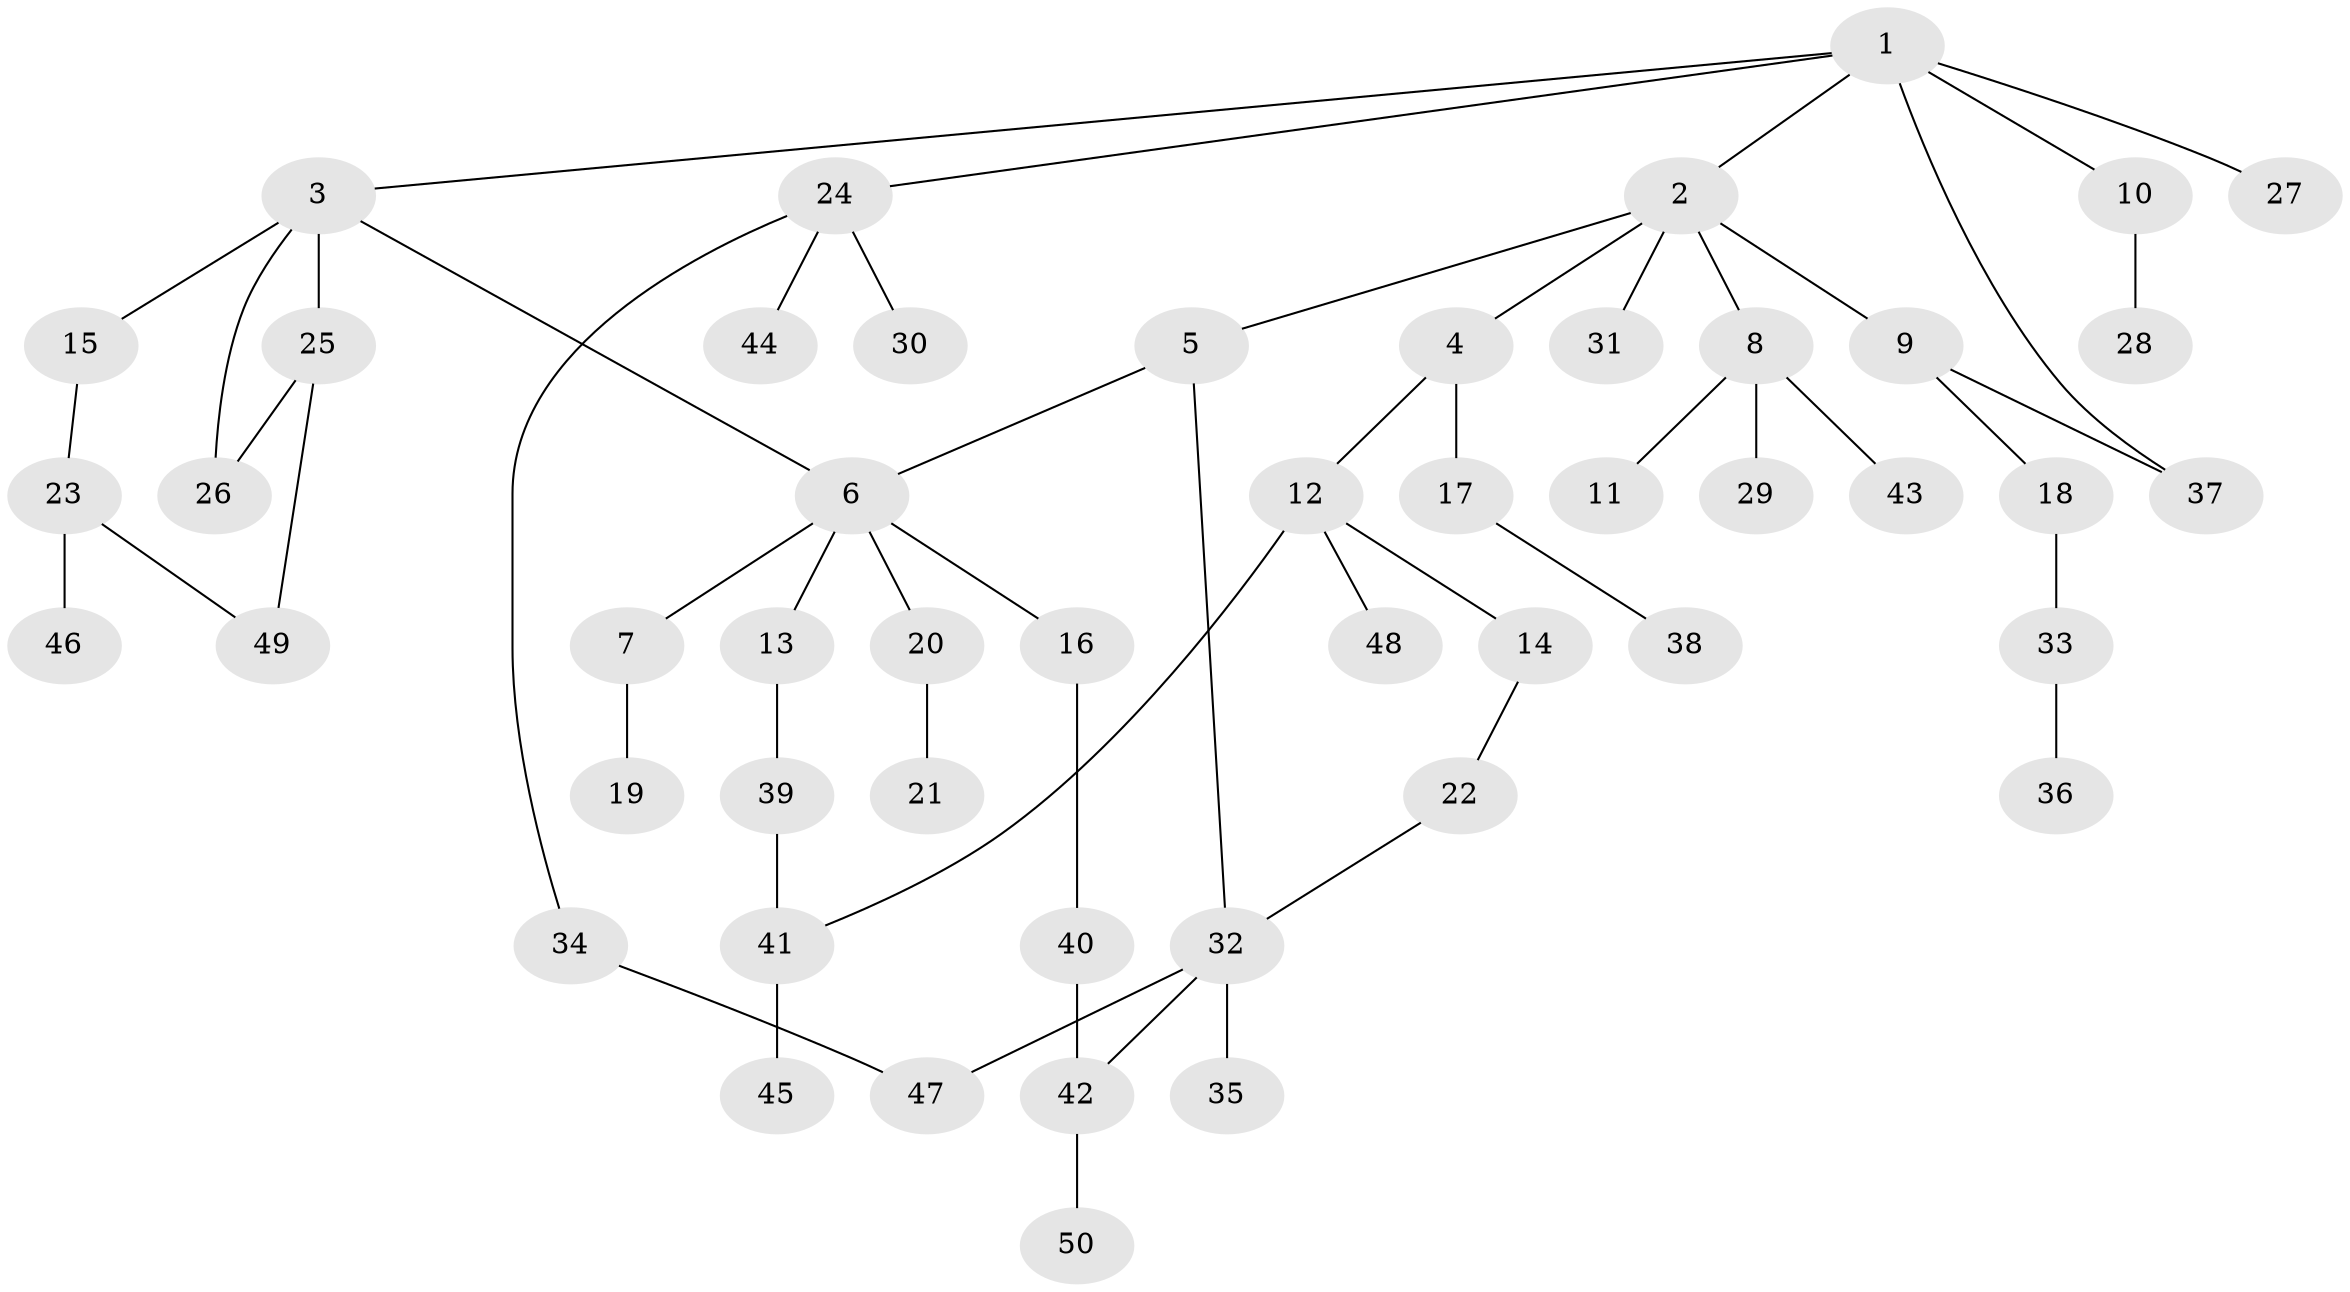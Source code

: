 // Generated by graph-tools (version 1.1) at 2025/41/03/09/25 04:41:12]
// undirected, 50 vertices, 57 edges
graph export_dot {
graph [start="1"]
  node [color=gray90,style=filled];
  1;
  2;
  3;
  4;
  5;
  6;
  7;
  8;
  9;
  10;
  11;
  12;
  13;
  14;
  15;
  16;
  17;
  18;
  19;
  20;
  21;
  22;
  23;
  24;
  25;
  26;
  27;
  28;
  29;
  30;
  31;
  32;
  33;
  34;
  35;
  36;
  37;
  38;
  39;
  40;
  41;
  42;
  43;
  44;
  45;
  46;
  47;
  48;
  49;
  50;
  1 -- 2;
  1 -- 3;
  1 -- 10;
  1 -- 24;
  1 -- 27;
  1 -- 37;
  2 -- 4;
  2 -- 5;
  2 -- 8;
  2 -- 9;
  2 -- 31;
  3 -- 15;
  3 -- 25;
  3 -- 26;
  3 -- 6;
  4 -- 12;
  4 -- 17;
  5 -- 6;
  5 -- 32;
  6 -- 7;
  6 -- 13;
  6 -- 16;
  6 -- 20;
  7 -- 19;
  8 -- 11;
  8 -- 29;
  8 -- 43;
  9 -- 18;
  9 -- 37;
  10 -- 28;
  12 -- 14;
  12 -- 48;
  12 -- 41;
  13 -- 39;
  14 -- 22;
  15 -- 23;
  16 -- 40;
  17 -- 38;
  18 -- 33;
  20 -- 21;
  22 -- 32;
  23 -- 46;
  23 -- 49;
  24 -- 30;
  24 -- 34;
  24 -- 44;
  25 -- 26;
  25 -- 49;
  32 -- 35;
  32 -- 47;
  32 -- 42;
  33 -- 36;
  34 -- 47;
  39 -- 41;
  40 -- 42;
  41 -- 45;
  42 -- 50;
}
